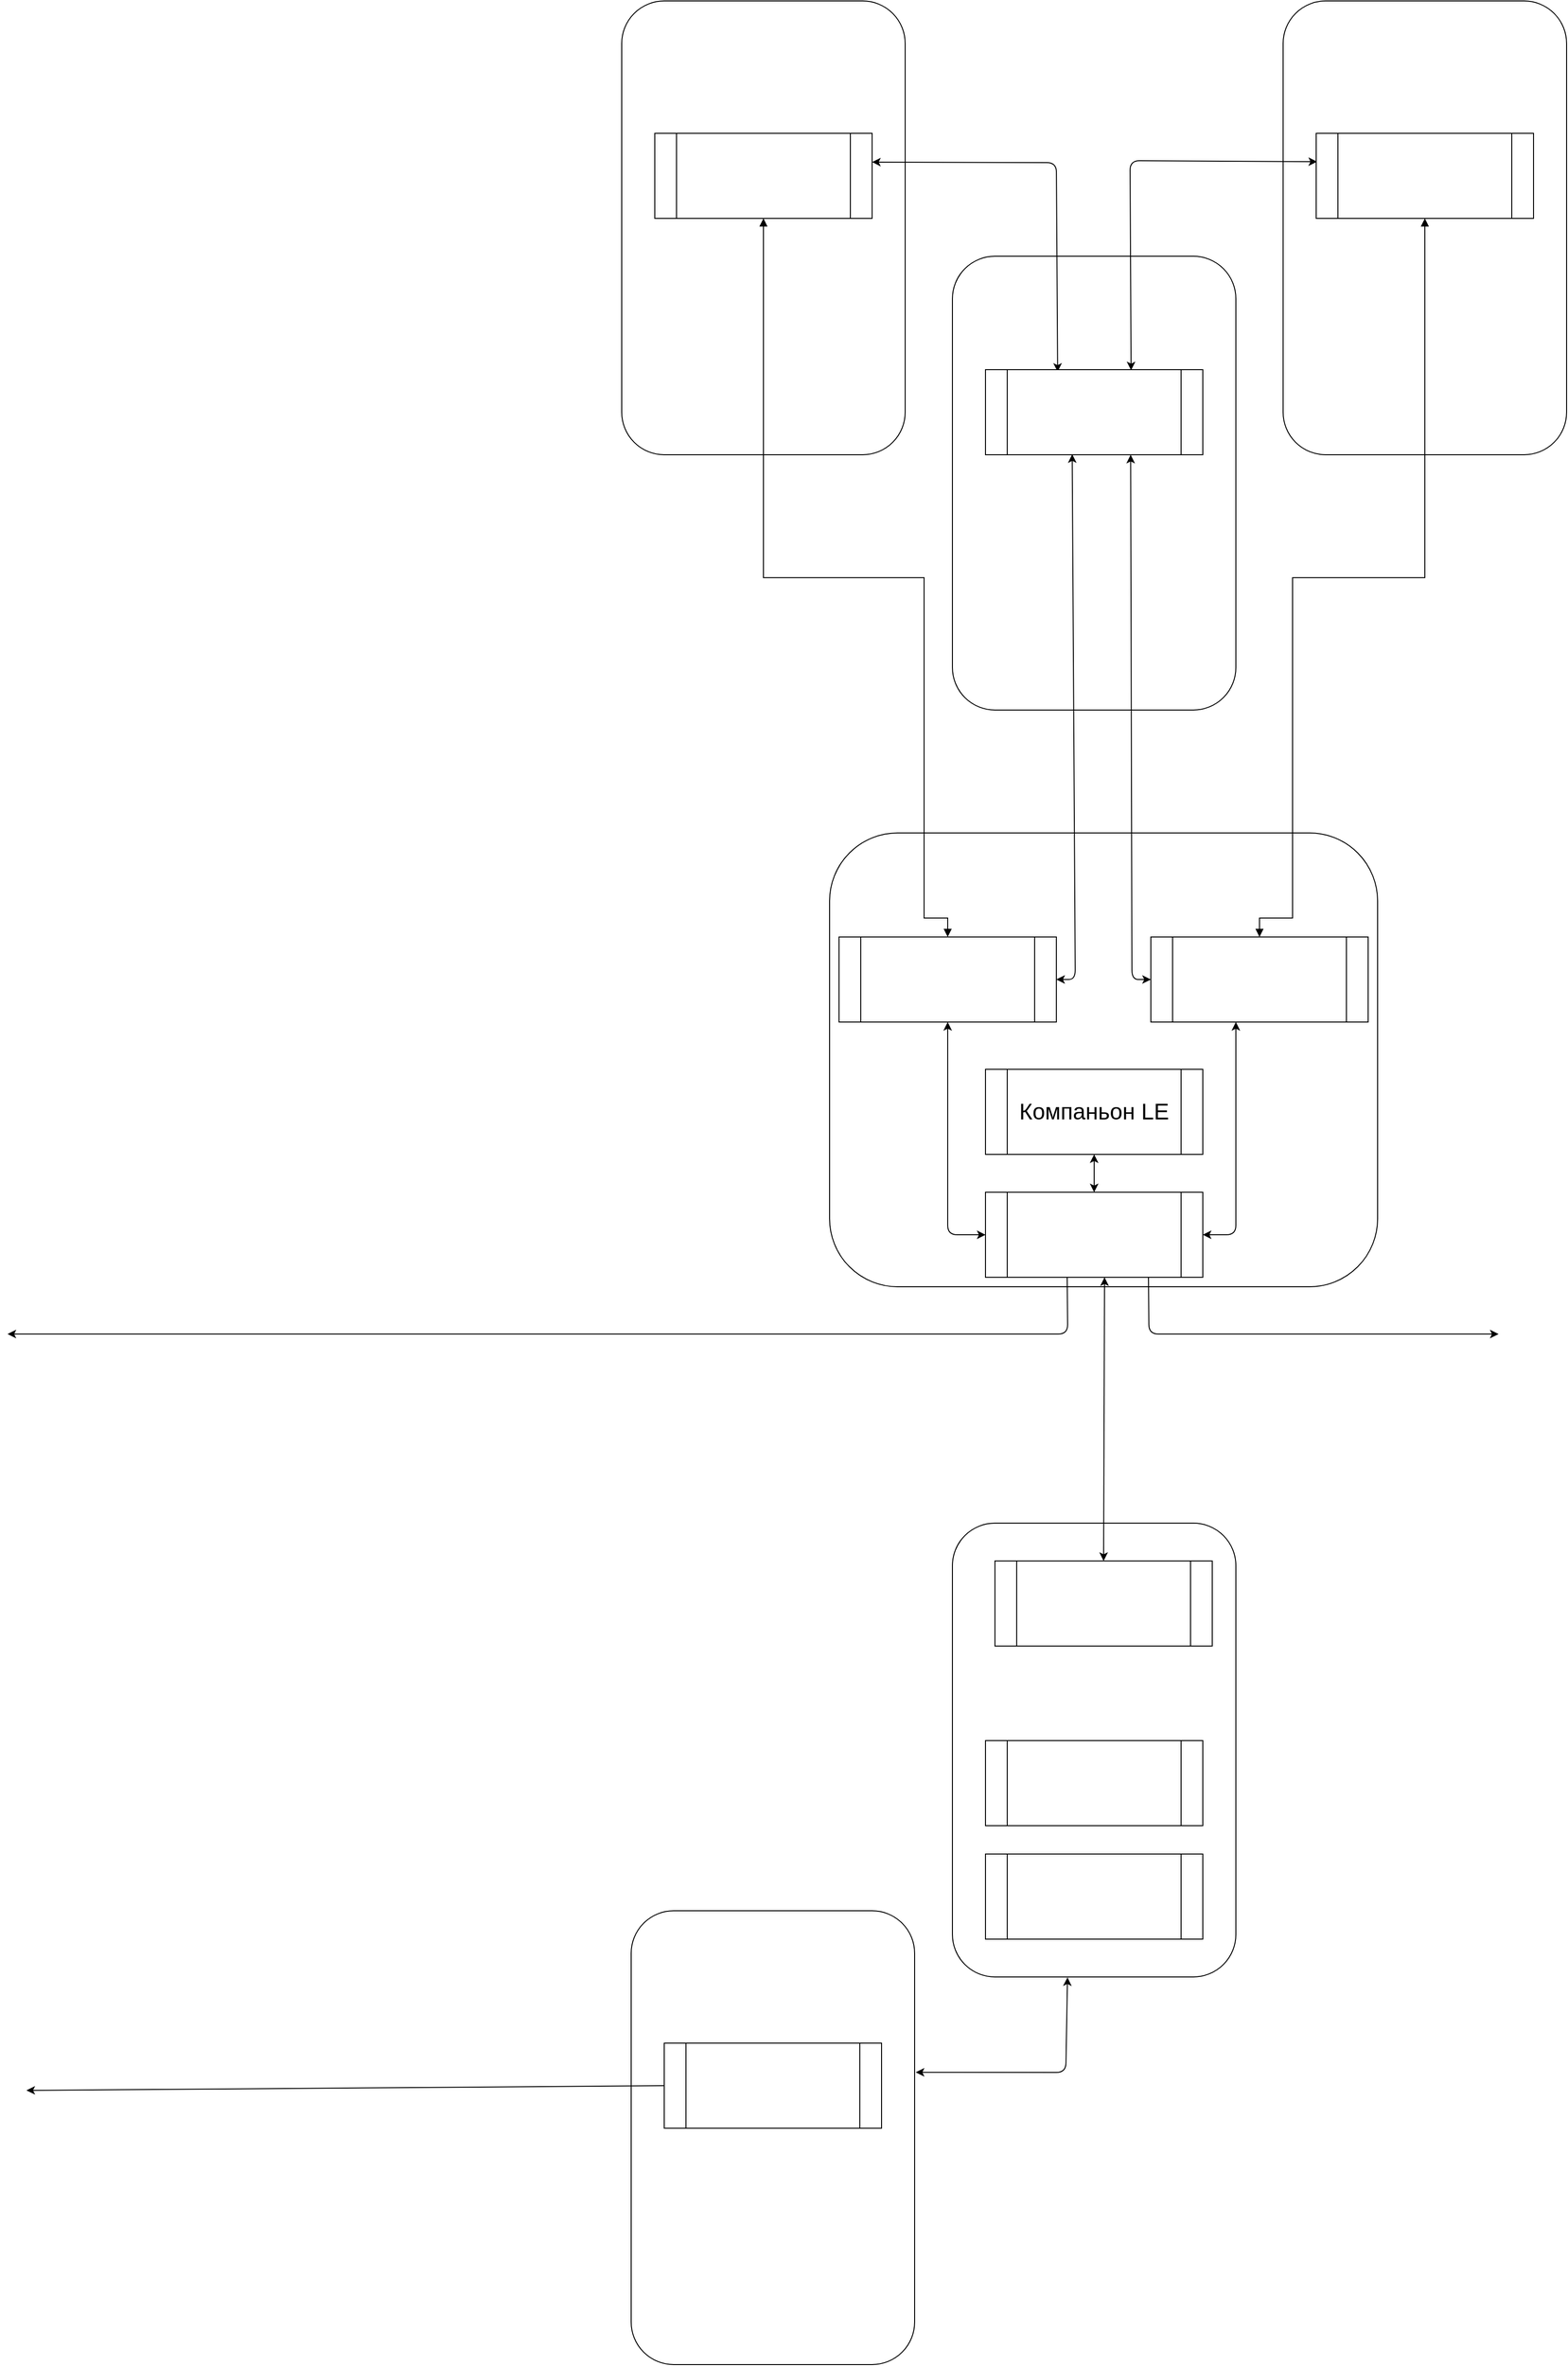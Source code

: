 <mxfile version="14.5.7" type="github">
  <diagram id="Ht1M8jgEwFfnCIfOTk4-" name="Page-1">
    <mxGraphModel dx="2899" dy="2621" grid="1" gridSize="10" guides="1" tooltips="1" connect="1" arrows="1" fold="1" page="1" pageScale="1" pageWidth="1169" pageHeight="827" math="0" shadow="0">
      <root>
        <mxCell id="0" />
        <mxCell id="1" parent="0" />
        <mxCell id="XpaET4Vomy34G-DI7WaO-2" value="" style="rounded=1;whiteSpace=wrap;html=1;" vertex="1" parent="1">
          <mxGeometry x="100" y="-1010" width="300" height="480" as="geometry" />
        </mxCell>
        <mxCell id="XpaET4Vomy34G-DI7WaO-3" value="" style="rounded=1;whiteSpace=wrap;html=1;" vertex="1" parent="1">
          <mxGeometry x="450" y="-740" width="300" height="480" as="geometry" />
        </mxCell>
        <mxCell id="XpaET4Vomy34G-DI7WaO-4" value="" style="rounded=1;whiteSpace=wrap;html=1;" vertex="1" parent="1">
          <mxGeometry x="800" y="-1010" width="300" height="480" as="geometry" />
        </mxCell>
        <mxCell id="XpaET4Vomy34G-DI7WaO-5" value="" style="rounded=1;whiteSpace=wrap;html=1;" vertex="1" parent="1">
          <mxGeometry x="320" y="-130" width="580" height="480" as="geometry" />
        </mxCell>
        <mxCell id="XpaET4Vomy34G-DI7WaO-7" value="" style="endArrow=classic;startArrow=classic;html=1;exitX=1;exitY=0.338;exitDx=0;exitDy=0;exitPerimeter=0;entryX=0.332;entryY=0.024;entryDx=0;entryDy=0;entryPerimeter=0;" edge="1" parent="1" source="XpaET4Vomy34G-DI7WaO-9" target="XpaET4Vomy34G-DI7WaO-11">
          <mxGeometry width="50" height="50" relative="1" as="geometry">
            <mxPoint x="400" y="-839" as="sourcePoint" />
            <mxPoint x="560" y="-740" as="targetPoint" />
            <Array as="points">
              <mxPoint x="560" y="-839" />
            </Array>
          </mxGeometry>
        </mxCell>
        <mxCell id="XpaET4Vomy34G-DI7WaO-8" value="" style="endArrow=classic;startArrow=classic;html=1;entryX=0.67;entryY=0.007;entryDx=0;entryDy=0;entryPerimeter=0;exitX=0.004;exitY=0.334;exitDx=0;exitDy=0;exitPerimeter=0;" edge="1" parent="1" source="XpaET4Vomy34G-DI7WaO-10" target="XpaET4Vomy34G-DI7WaO-11">
          <mxGeometry width="50" height="50" relative="1" as="geometry">
            <mxPoint x="510" y="-690" as="sourcePoint" />
            <mxPoint x="560" y="-740" as="targetPoint" />
            <Array as="points">
              <mxPoint x="638" y="-841" />
            </Array>
          </mxGeometry>
        </mxCell>
        <mxCell id="XpaET4Vomy34G-DI7WaO-9" value="" style="shape=process;whiteSpace=wrap;html=1;backgroundOutline=1;" vertex="1" parent="1">
          <mxGeometry x="135" y="-870" width="230" height="90" as="geometry" />
        </mxCell>
        <mxCell id="XpaET4Vomy34G-DI7WaO-10" value="" style="shape=process;whiteSpace=wrap;html=1;backgroundOutline=1;" vertex="1" parent="1">
          <mxGeometry x="835" y="-870" width="230" height="90" as="geometry" />
        </mxCell>
        <mxCell id="XpaET4Vomy34G-DI7WaO-11" value="" style="shape=process;whiteSpace=wrap;html=1;backgroundOutline=1;" vertex="1" parent="1">
          <mxGeometry x="485" y="-620" width="230" height="90" as="geometry" />
        </mxCell>
        <mxCell id="XpaET4Vomy34G-DI7WaO-47" style="edgeStyle=orthogonalEdgeStyle;rounded=0;orthogonalLoop=1;jettySize=auto;html=1;exitX=0.5;exitY=0;exitDx=0;exitDy=0;entryX=0.5;entryY=1;entryDx=0;entryDy=0;startArrow=block;startFill=1;endArrow=block;endFill=1;" edge="1" parent="1" source="XpaET4Vomy34G-DI7WaO-12" target="XpaET4Vomy34G-DI7WaO-9">
          <mxGeometry relative="1" as="geometry">
            <Array as="points">
              <mxPoint x="445" y="-40" />
              <mxPoint x="420" y="-40" />
              <mxPoint x="420" y="-400" />
              <mxPoint x="250" y="-400" />
            </Array>
          </mxGeometry>
        </mxCell>
        <mxCell id="XpaET4Vomy34G-DI7WaO-12" value="" style="shape=process;whiteSpace=wrap;html=1;backgroundOutline=1;" vertex="1" parent="1">
          <mxGeometry x="330" y="-20" width="230" height="90" as="geometry" />
        </mxCell>
        <mxCell id="XpaET4Vomy34G-DI7WaO-13" value="" style="shape=process;whiteSpace=wrap;html=1;backgroundOutline=1;" vertex="1" parent="1">
          <mxGeometry x="485" y="120" width="230" height="90" as="geometry" />
        </mxCell>
        <mxCell id="XpaET4Vomy34G-DI7WaO-14" value="" style="shape=process;whiteSpace=wrap;html=1;backgroundOutline=1;" vertex="1" parent="1">
          <mxGeometry x="485" y="250" width="230" height="90" as="geometry" />
        </mxCell>
        <mxCell id="XpaET4Vomy34G-DI7WaO-15" value="" style="shape=process;whiteSpace=wrap;html=1;backgroundOutline=1;" vertex="1" parent="1">
          <mxGeometry x="660" y="-20" width="230" height="90" as="geometry" />
        </mxCell>
        <mxCell id="XpaET4Vomy34G-DI7WaO-16" value="" style="rounded=1;whiteSpace=wrap;html=1;" vertex="1" parent="1">
          <mxGeometry x="450" y="600" width="300" height="480" as="geometry" />
        </mxCell>
        <mxCell id="XpaET4Vomy34G-DI7WaO-17" value="" style="shape=process;whiteSpace=wrap;html=1;backgroundOutline=1;" vertex="1" parent="1">
          <mxGeometry x="495" y="640" width="230" height="90" as="geometry" />
        </mxCell>
        <mxCell id="XpaET4Vomy34G-DI7WaO-18" value="" style="shape=process;whiteSpace=wrap;html=1;backgroundOutline=1;" vertex="1" parent="1">
          <mxGeometry x="485" y="830" width="230" height="90" as="geometry" />
        </mxCell>
        <mxCell id="XpaET4Vomy34G-DI7WaO-19" value="" style="shape=process;whiteSpace=wrap;html=1;backgroundOutline=1;" vertex="1" parent="1">
          <mxGeometry x="485" y="950" width="230" height="90" as="geometry" />
        </mxCell>
        <mxCell id="XpaET4Vomy34G-DI7WaO-22" value="" style="endArrow=none;startArrow=classic;html=1;entryX=0.376;entryY=1.006;entryDx=0;entryDy=0;endFill=0;entryPerimeter=0;" edge="1" parent="1" target="XpaET4Vomy34G-DI7WaO-14">
          <mxGeometry width="50" height="50" relative="1" as="geometry">
            <mxPoint x="-550" y="400" as="sourcePoint" />
            <mxPoint x="470" y="250" as="targetPoint" />
            <Array as="points">
              <mxPoint x="572" y="400" />
            </Array>
          </mxGeometry>
        </mxCell>
        <mxCell id="XpaET4Vomy34G-DI7WaO-25" value="" style="endArrow=classic;startArrow=classic;html=1;exitX=0.5;exitY=0;exitDx=0;exitDy=0;entryX=0.5;entryY=1;entryDx=0;entryDy=0;" edge="1" parent="1" source="XpaET4Vomy34G-DI7WaO-14" target="XpaET4Vomy34G-DI7WaO-13">
          <mxGeometry width="50" height="50" relative="1" as="geometry">
            <mxPoint x="410" y="210" as="sourcePoint" />
            <mxPoint x="460" y="160" as="targetPoint" />
          </mxGeometry>
        </mxCell>
        <mxCell id="XpaET4Vomy34G-DI7WaO-29" value="&lt;span style=&quot;font-size: 24px&quot;&gt;Компаньон LE&lt;/span&gt;" style="text;html=1;strokeColor=none;fillColor=none;align=center;verticalAlign=middle;whiteSpace=wrap;rounded=0;" vertex="1" parent="1">
          <mxGeometry x="515" y="145" width="170" height="40" as="geometry" />
        </mxCell>
        <mxCell id="XpaET4Vomy34G-DI7WaO-30" value="" style="endArrow=classic;startArrow=classic;html=1;exitX=0;exitY=0.5;exitDx=0;exitDy=0;entryX=0.5;entryY=1;entryDx=0;entryDy=0;" edge="1" parent="1" source="XpaET4Vomy34G-DI7WaO-14" target="XpaET4Vomy34G-DI7WaO-12">
          <mxGeometry width="50" height="50" relative="1" as="geometry">
            <mxPoint x="500" y="200" as="sourcePoint" />
            <mxPoint x="550" y="150" as="targetPoint" />
            <Array as="points">
              <mxPoint x="445" y="295" />
            </Array>
          </mxGeometry>
        </mxCell>
        <mxCell id="XpaET4Vomy34G-DI7WaO-31" value="" style="endArrow=classic;startArrow=classic;html=1;exitX=1;exitY=0.5;exitDx=0;exitDy=0;entryX=0.5;entryY=1;entryDx=0;entryDy=0;" edge="1" parent="1" source="XpaET4Vomy34G-DI7WaO-14">
          <mxGeometry width="50" height="50" relative="1" as="geometry">
            <mxPoint x="790" y="295" as="sourcePoint" />
            <mxPoint x="750" y="70" as="targetPoint" />
            <Array as="points">
              <mxPoint x="750" y="295" />
            </Array>
          </mxGeometry>
        </mxCell>
        <mxCell id="XpaET4Vomy34G-DI7WaO-32" value="" style="endArrow=classic;startArrow=none;html=1;exitX=0.75;exitY=1;exitDx=0;exitDy=0;startFill=0;" edge="1" parent="1" source="XpaET4Vomy34G-DI7WaO-14">
          <mxGeometry width="50" height="50" relative="1" as="geometry">
            <mxPoint x="500" y="260" as="sourcePoint" />
            <mxPoint x="1028" y="400" as="targetPoint" />
            <Array as="points">
              <mxPoint x="658" y="400" />
            </Array>
          </mxGeometry>
        </mxCell>
        <mxCell id="XpaET4Vomy34G-DI7WaO-34" value="" style="rounded=1;whiteSpace=wrap;html=1;" vertex="1" parent="1">
          <mxGeometry x="110" y="1010" width="300" height="480" as="geometry" />
        </mxCell>
        <mxCell id="XpaET4Vomy34G-DI7WaO-36" value="" style="endArrow=classic;startArrow=classic;html=1;exitX=1.004;exitY=0.356;exitDx=0;exitDy=0;exitPerimeter=0;entryX=0.406;entryY=1.001;entryDx=0;entryDy=0;entryPerimeter=0;" edge="1" parent="1" source="XpaET4Vomy34G-DI7WaO-34" target="XpaET4Vomy34G-DI7WaO-16">
          <mxGeometry width="50" height="50" relative="1" as="geometry">
            <mxPoint x="570" y="1180" as="sourcePoint" />
            <mxPoint x="570" y="1280" as="targetPoint" />
            <Array as="points">
              <mxPoint x="570" y="1181" />
            </Array>
          </mxGeometry>
        </mxCell>
        <mxCell id="XpaET4Vomy34G-DI7WaO-38" value="" style="shape=process;whiteSpace=wrap;html=1;backgroundOutline=1;" vertex="1" parent="1">
          <mxGeometry x="145" y="1150" width="230" height="90" as="geometry" />
        </mxCell>
        <mxCell id="XpaET4Vomy34G-DI7WaO-42" value="" style="endArrow=classic;html=1;exitX=0;exitY=0.5;exitDx=0;exitDy=0;" edge="1" parent="1" source="XpaET4Vomy34G-DI7WaO-38">
          <mxGeometry width="50" height="50" relative="1" as="geometry">
            <mxPoint x="750" y="1080" as="sourcePoint" />
            <mxPoint x="-530" y="1200" as="targetPoint" />
          </mxGeometry>
        </mxCell>
        <mxCell id="XpaET4Vomy34G-DI7WaO-43" value="" style="endArrow=classic;startArrow=classic;html=1;exitX=0.5;exitY=0;exitDx=0;exitDy=0;" edge="1" parent="1" source="XpaET4Vomy34G-DI7WaO-17">
          <mxGeometry width="50" height="50" relative="1" as="geometry">
            <mxPoint x="950" y="430" as="sourcePoint" />
            <mxPoint x="611" y="340" as="targetPoint" />
          </mxGeometry>
        </mxCell>
        <mxCell id="XpaET4Vomy34G-DI7WaO-44" value="" style="endArrow=classic;startArrow=classic;html=1;exitX=0;exitY=0.5;exitDx=0;exitDy=0;entryX=0.668;entryY=1;entryDx=0;entryDy=0;entryPerimeter=0;" edge="1" parent="1" source="XpaET4Vomy34G-DI7WaO-15" target="XpaET4Vomy34G-DI7WaO-11">
          <mxGeometry width="50" height="50" relative="1" as="geometry">
            <mxPoint x="740" y="-140" as="sourcePoint" />
            <mxPoint x="790" y="-190" as="targetPoint" />
            <Array as="points">
              <mxPoint x="640" y="25" />
            </Array>
          </mxGeometry>
        </mxCell>
        <mxCell id="XpaET4Vomy34G-DI7WaO-45" value="" style="endArrow=classic;startArrow=classic;html=1;exitX=1;exitY=0.5;exitDx=0;exitDy=0;entryX=0.399;entryY=0.994;entryDx=0;entryDy=0;entryPerimeter=0;" edge="1" parent="1" source="XpaET4Vomy34G-DI7WaO-12" target="XpaET4Vomy34G-DI7WaO-11">
          <mxGeometry width="50" height="50" relative="1" as="geometry">
            <mxPoint x="660" y="-40" as="sourcePoint" />
            <mxPoint x="710" y="-90" as="targetPoint" />
            <Array as="points">
              <mxPoint x="580" y="25" />
            </Array>
          </mxGeometry>
        </mxCell>
        <mxCell id="XpaET4Vomy34G-DI7WaO-48" style="edgeStyle=orthogonalEdgeStyle;rounded=0;orthogonalLoop=1;jettySize=auto;html=1;exitX=0.5;exitY=0;exitDx=0;exitDy=0;entryX=0.5;entryY=1;entryDx=0;entryDy=0;startArrow=block;startFill=1;endArrow=block;endFill=1;" edge="1" parent="1" source="XpaET4Vomy34G-DI7WaO-15" target="XpaET4Vomy34G-DI7WaO-10">
          <mxGeometry relative="1" as="geometry">
            <mxPoint x="834.94" y="-20" as="sourcePoint" />
            <mxPoint x="639.94" y="-780" as="targetPoint" />
            <Array as="points">
              <mxPoint x="775" y="-40" />
              <mxPoint x="810" y="-40" />
              <mxPoint x="810" y="-400" />
              <mxPoint x="950" y="-400" />
            </Array>
          </mxGeometry>
        </mxCell>
      </root>
    </mxGraphModel>
  </diagram>
</mxfile>
